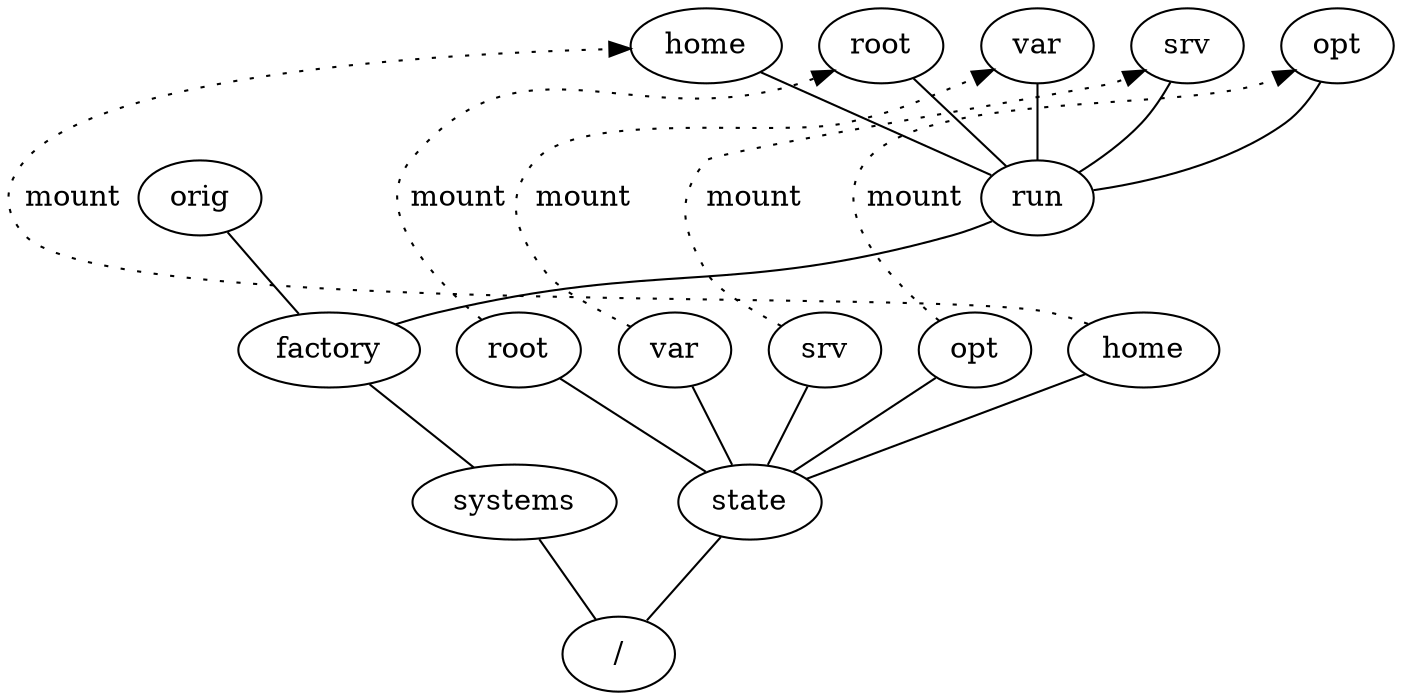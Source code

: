 digraph baserock_version_layout {
    root [label="/"]
    version_factory [label="factory"]
    version_factory_run [label="run"]
    version_factory_orig [label="orig"]
    root_user_home [label="root"]

    systems -> root [arrowhead=none]

    version_factory -> systems [arrowhead=none]
    version_factory_run -> version_factory [arrowhead=none]
    version_factory_orig -> version_factory [arrowhead=none]

    state -> root [arrowhead=none]
    home -> state [arrowhead=none]
    var -> state [arrowhead=none]
    srv -> state [arrowhead=none]
    root_user_home -> state [arrowhead=none]
    opt -> state [arrowhead=none]

    version_factory_run_home [label="home"]
    version_factory_run_home -> version_factory_run [arrowhead=none]
    version_factory_run_var [label="var"]
    version_factory_run_var -> version_factory_run [arrowhead=none]
    version_factory_run_srv [label="srv"]
    version_factory_run_srv -> version_factory_run [arrowhead=none]
    version_factory_run_root [label="root"]
    version_factory_run_root -> version_factory_run [arrowhead=none]
    version_factory_run_opt [label="opt"]
    version_factory_run_opt -> version_factory_run [arrowhead=none]

    home -> version_factory_run_home           [label="mount",style=dotted,constraint=false]
    var -> version_factory_run_var             [label="mount",style=dotted,constraint=false]
    srv -> version_factory_run_srv             [label="mount",style=dotted,constraint=false]
    root_user_home -> version_factory_run_root [label="mount",style=dotted,constraint=false]
    opt -> version_factory_run_opt             [label="mount",style=dotted,constraint=false]
}
